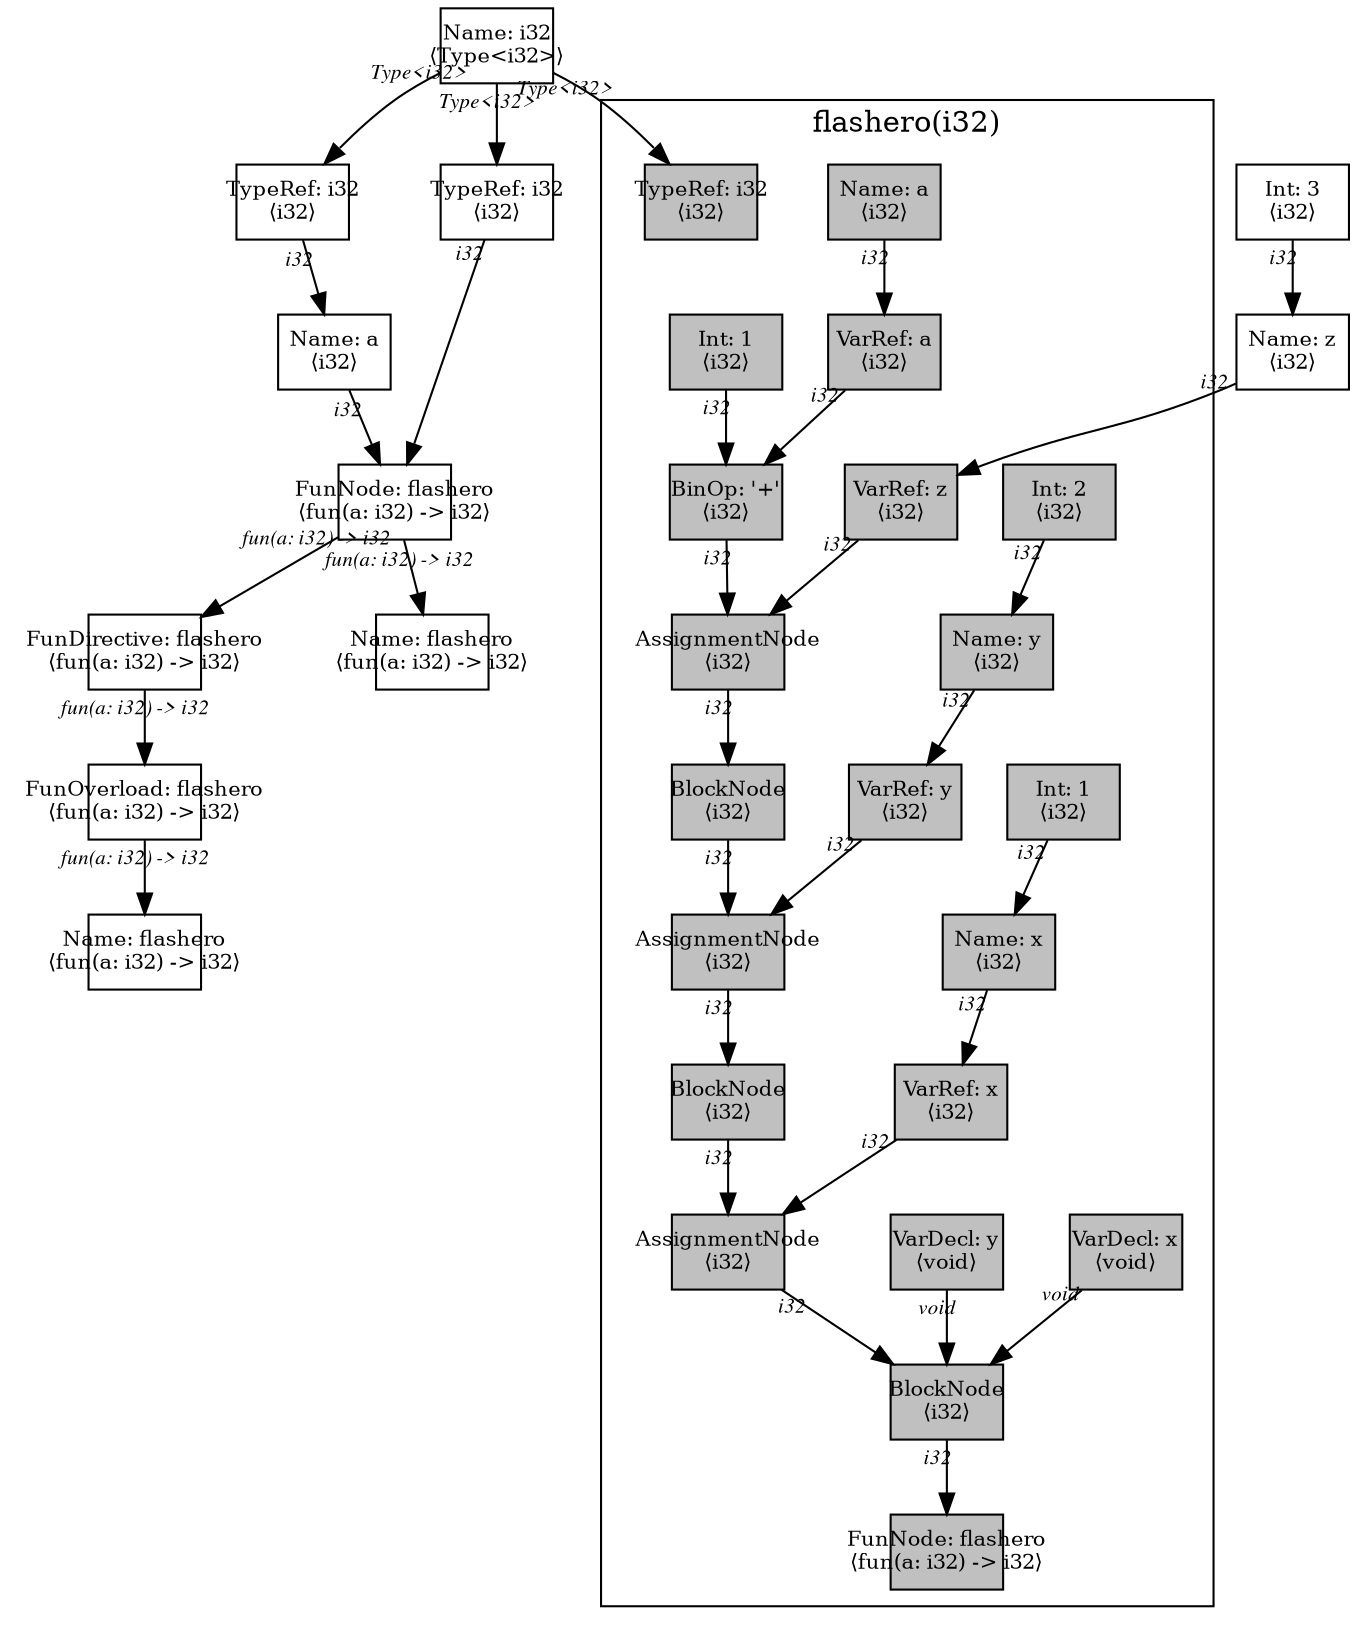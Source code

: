 digraph Document {
  node [shape=box,fixedsize=shape fontsize=10]
  1 [label="Name: i32\n⟨Type<i32>⟩", fillcolor=grey];
  2 [label="Name: z\n⟨i32⟩", fillcolor=grey];
  3 [label="Int: 3\n⟨i32⟩", fillcolor=grey];
  4 [label="FunOverload: flashero\n⟨fun(a: i32) -> i32⟩", fillcolor=grey];
  5 [label="FunDirective: flashero\n⟨fun(a: i32) -> i32⟩", fillcolor=grey];
  6 [label="FunNode: flashero\n⟨fun(a: i32) -> i32⟩", fillcolor=grey];
  7 [label="TypeRef: i32\n⟨i32⟩", fillcolor=grey];
  8 [label="Name: a\n⟨i32⟩", fillcolor=grey];
  9 [label="TypeRef: i32\n⟨i32⟩", fillcolor=grey];
  10 [label="Name: flashero\n⟨fun(a: i32) -> i32⟩", fillcolor=grey];
  11 [label="Name: flashero\n⟨fun(a: i32) -> i32⟩", fillcolor=grey];
  subgraph cluster0 {
    node [style=filled, fillcolor=grey];
    12 [label="Name: a\n⟨i32⟩", fillcolor=grey];
    13 [label="BlockNode\n⟨i32⟩", fillcolor=grey];
    14 [label="VarDecl: x\n⟨void⟩", fillcolor=grey];
    15 [label="Name: x\n⟨i32⟩", fillcolor=grey];
    16 [label="Int: 1\n⟨i32⟩", fillcolor=grey];
    17 [label="VarDecl: y\n⟨void⟩", fillcolor=grey];
    18 [label="Name: y\n⟨i32⟩", fillcolor=grey];
    19 [label="Int: 2\n⟨i32⟩", fillcolor=grey];
    20 [label="AssignmentNode\n⟨i32⟩", fillcolor=grey];
    21 [label="VarRef: x\n⟨i32⟩", fillcolor=grey];
    22 [label="BlockNode\n⟨i32⟩", fillcolor=grey];
    23 [label="AssignmentNode\n⟨i32⟩", fillcolor=grey];
    24 [label="VarRef: y\n⟨i32⟩", fillcolor=grey];
    25 [label="BlockNode\n⟨i32⟩", fillcolor=grey];
    26 [label="AssignmentNode\n⟨i32⟩", fillcolor=grey];
    27 [label="VarRef: z\n⟨i32⟩", fillcolor=grey];
    28 [label="BinOp: '+'\n⟨i32⟩", fillcolor=grey];
    29 [label="VarRef: a\n⟨i32⟩", fillcolor=grey];
    30 [label="Int: 1\n⟨i32⟩", fillcolor=grey];
    31 [label="FunNode: flashero\n⟨fun(a: i32) -> i32⟩", fillcolor=grey];
    32 [label="TypeRef: i32\n⟨i32⟩", fillcolor=grey];
    12 -> 29[taillabel="i32" labeldistance="1" fontname="times  italic" fontsize = 10 color="black" ];
    13 -> 31[taillabel="i32" labeldistance="1" fontname="times  italic" fontsize = 10 color="black" ];
    14 -> 13[taillabel="void" labeldistance="1" fontname="times  italic" fontsize = 10 color="black" ];
    15 -> 21[taillabel="i32" labeldistance="1" fontname="times  italic" fontsize = 10 color="black" ];
    16 -> 15[taillabel="i32" labeldistance="1" fontname="times  italic" fontsize = 10 color="black" ];
    17 -> 13[taillabel="void" labeldistance="1" fontname="times  italic" fontsize = 10 color="black" ];
    18 -> 24[taillabel="i32" labeldistance="1" fontname="times  italic" fontsize = 10 color="black" ];
    19 -> 18[taillabel="i32" labeldistance="1" fontname="times  italic" fontsize = 10 color="black" ];
    20 -> 13[taillabel="i32" labeldistance="1" fontname="times  italic" fontsize = 10 color="black" ];
    21 -> 20[taillabel="i32" labeldistance="1" fontname="times  italic" fontsize = 10 color="black" ];
    22 -> 20[taillabel="i32" labeldistance="1" fontname="times  italic" fontsize = 10 color="black" ];
    23 -> 22[taillabel="i32" labeldistance="1" fontname="times  italic" fontsize = 10 color="black" ];
    24 -> 23[taillabel="i32" labeldistance="1" fontname="times  italic" fontsize = 10 color="black" ];
    25 -> 23[taillabel="i32" labeldistance="1" fontname="times  italic" fontsize = 10 color="black" ];
    26 -> 25[taillabel="i32" labeldistance="1" fontname="times  italic" fontsize = 10 color="black" ];
    27 -> 26[taillabel="i32" labeldistance="1" fontname="times  italic" fontsize = 10 color="black" ];
    28 -> 26[taillabel="i32" labeldistance="1" fontname="times  italic" fontsize = 10 color="black" ];
    29 -> 28[taillabel="i32" labeldistance="1" fontname="times  italic" fontsize = 10 color="black" ];
    30 -> 28[taillabel="i32" labeldistance="1" fontname="times  italic" fontsize = 10 color="black" ];
  label = "flashero(i32)";
}
  1 -> 7[taillabel="Type<i32>" labeldistance="1" fontname="times  italic" fontsize = 10 color="black" ];
  1 -> 9[taillabel="Type<i32>" labeldistance="1" fontname="times  italic" fontsize = 10 color="black" ];
  1 -> 32[taillabel="Type<i32>" labeldistance="1" fontname="times  italic" fontsize = 10 color="black" ];
  2 -> 27[taillabel="i32" labeldistance="1" fontname="times  italic" fontsize = 10 color="black" ];
  3 -> 2[taillabel="i32" labeldistance="1" fontname="times  italic" fontsize = 10 color="black" ];
  4 -> 11[taillabel="fun(a: i32) -> i32" labeldistance="1" fontname="times  italic" fontsize = 10 color="black" ];
  5 -> 4[taillabel="fun(a: i32) -> i32" labeldistance="1" fontname="times  italic" fontsize = 10 color="black" ];
  6 -> 10[taillabel="fun(a: i32) -> i32" labeldistance="1" fontname="times  italic" fontsize = 10 color="black" ];
  6 -> 5[taillabel="fun(a: i32) -> i32" labeldistance="1" fontname="times  italic" fontsize = 10 color="black" ];
  7 -> 8[taillabel="i32" labeldistance="1" fontname="times  italic" fontsize = 10 color="black" ];
  8 -> 6[taillabel="i32" labeldistance="1" fontname="times  italic" fontsize = 10 color="black" ];
  9 -> 6[taillabel="i32" labeldistance="1" fontname="times  italic" fontsize = 10 color="black" ];
  label="";
}
